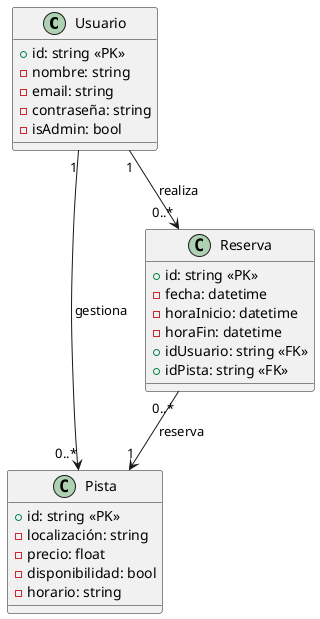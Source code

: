 @startuml

class Usuario {
    + id: string <<PK>>
    - nombre: string
    - email: string
    - contraseña: string
    - isAdmin: bool
}

class Pista {
    + id: string <<PK>>
    - localización: string
    - precio: float
    - disponibilidad: bool
    - horario: string
}

class Reserva {
    + id: string <<PK>>
    - fecha: datetime
    - horaInicio: datetime
    - horaFin: datetime
    + idUsuario: string <<FK>>
    + idPista: string <<FK>>
}

Usuario "1" --> "0..*" Reserva : realiza
Reserva "0..*" --> "1" Pista : reserva
Usuario "1" --> "0..*" Pista : gestiona

@enduml